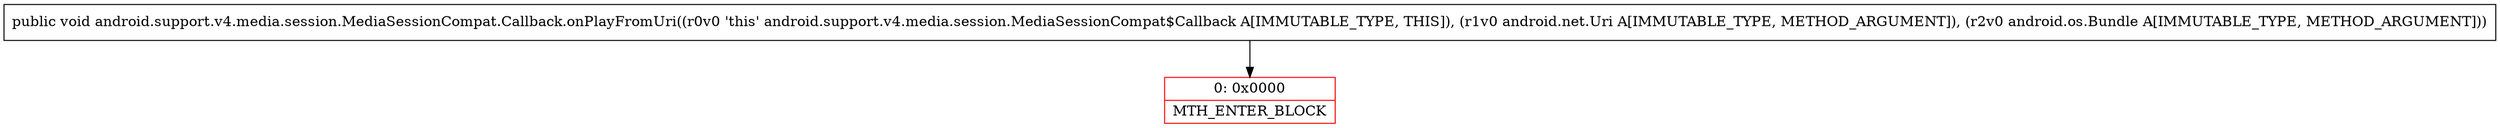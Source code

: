digraph "CFG forandroid.support.v4.media.session.MediaSessionCompat.Callback.onPlayFromUri(Landroid\/net\/Uri;Landroid\/os\/Bundle;)V" {
subgraph cluster_Region_293424037 {
label = "R(0)";
node [shape=record,color=blue];
}
Node_0 [shape=record,color=red,label="{0\:\ 0x0000|MTH_ENTER_BLOCK\l}"];
MethodNode[shape=record,label="{public void android.support.v4.media.session.MediaSessionCompat.Callback.onPlayFromUri((r0v0 'this' android.support.v4.media.session.MediaSessionCompat$Callback A[IMMUTABLE_TYPE, THIS]), (r1v0 android.net.Uri A[IMMUTABLE_TYPE, METHOD_ARGUMENT]), (r2v0 android.os.Bundle A[IMMUTABLE_TYPE, METHOD_ARGUMENT])) }"];
MethodNode -> Node_0;
}

